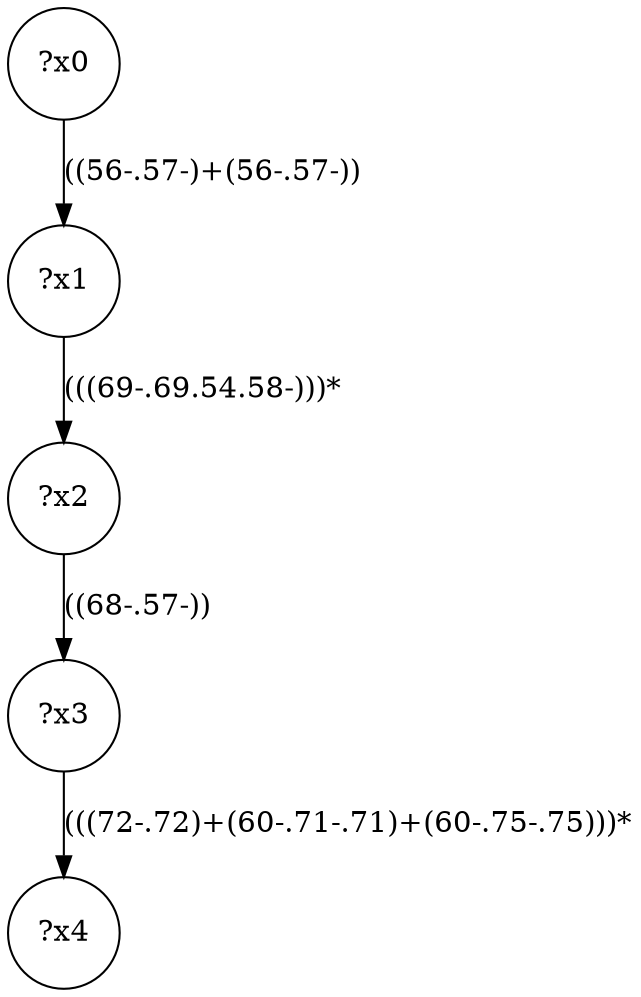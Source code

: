 digraph g {
	x0 [shape=circle, label="?x0"];
	x1 [shape=circle, label="?x1"];
	x0 -> x1 [label="((56-.57-)+(56-.57-))"];
	x2 [shape=circle, label="?x2"];
	x1 -> x2 [label="(((69-.69.54.58-)))*"];
	x3 [shape=circle, label="?x3"];
	x2 -> x3 [label="((68-.57-))"];
	x4 [shape=circle, label="?x4"];
	x3 -> x4 [label="(((72-.72)+(60-.71-.71)+(60-.75-.75)))*"];
}
